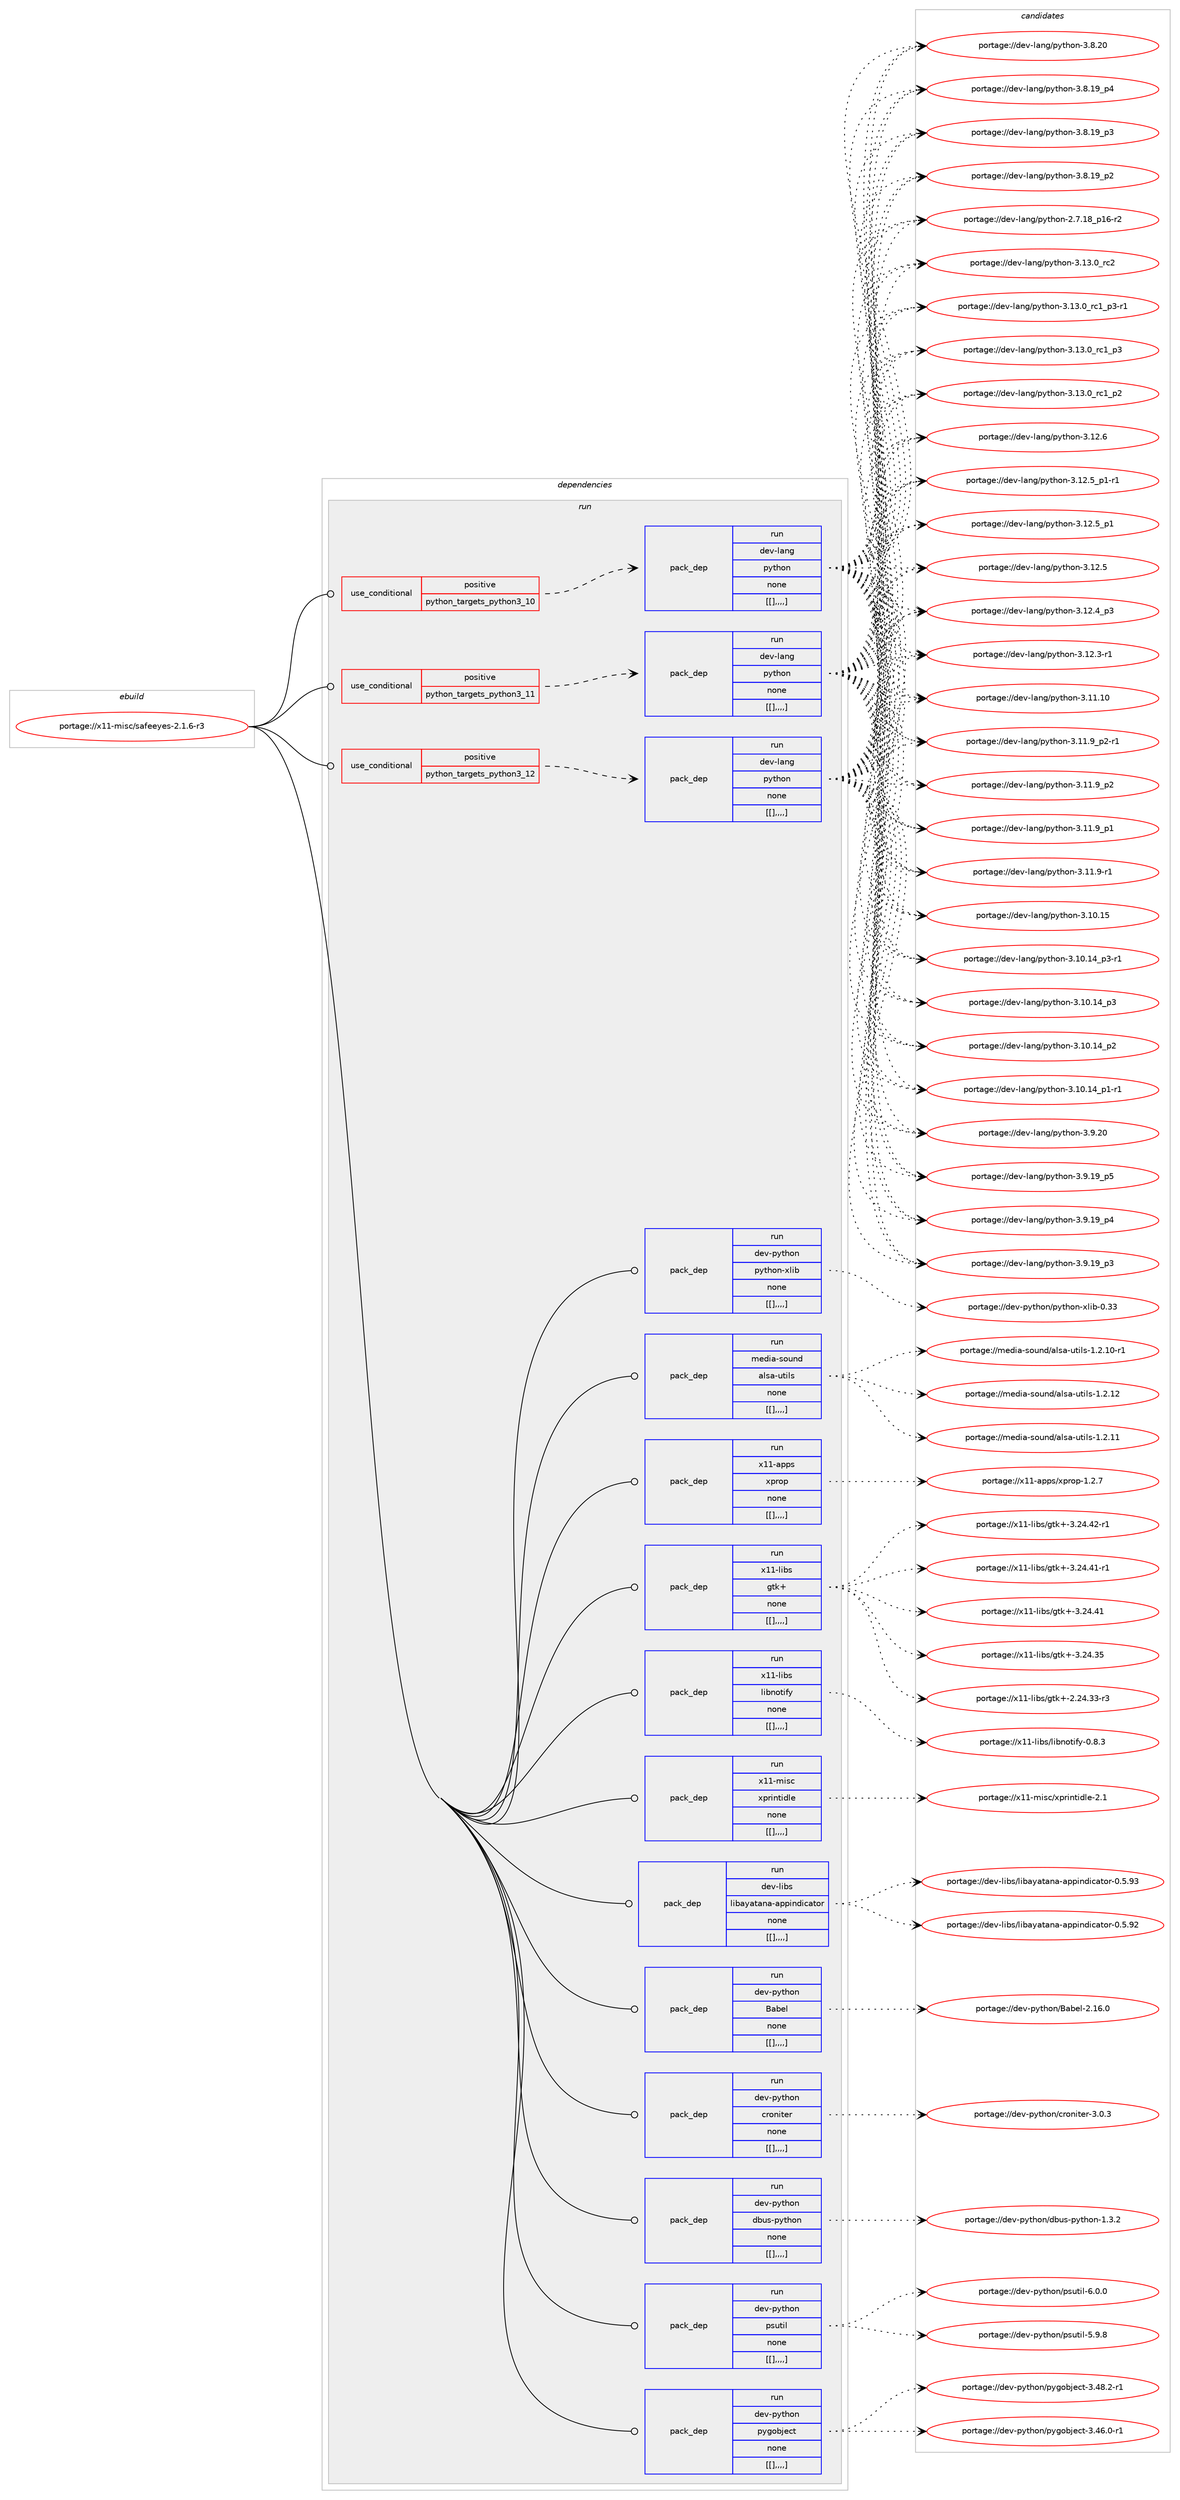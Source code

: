 digraph prolog {

# *************
# Graph options
# *************

newrank=true;
concentrate=true;
compound=true;
graph [rankdir=LR,fontname=Helvetica,fontsize=10,ranksep=1.5];#, ranksep=2.5, nodesep=0.2];
edge  [arrowhead=vee];
node  [fontname=Helvetica,fontsize=10];

# **********
# The ebuild
# **********

subgraph cluster_leftcol {
color=gray;
label=<<i>ebuild</i>>;
id [label="portage://x11-misc/safeeyes-2.1.6-r3", color=red, width=4, href="../x11-misc/safeeyes-2.1.6-r3.svg"];
}

# ****************
# The dependencies
# ****************

subgraph cluster_midcol {
color=gray;
label=<<i>dependencies</i>>;
subgraph cluster_compile {
fillcolor="#eeeeee";
style=filled;
label=<<i>compile</i>>;
}
subgraph cluster_compileandrun {
fillcolor="#eeeeee";
style=filled;
label=<<i>compile and run</i>>;
}
subgraph cluster_run {
fillcolor="#eeeeee";
style=filled;
label=<<i>run</i>>;
subgraph cond127551 {
dependency481495 [label=<<TABLE BORDER="0" CELLBORDER="1" CELLSPACING="0" CELLPADDING="4"><TR><TD ROWSPAN="3" CELLPADDING="10">use_conditional</TD></TR><TR><TD>positive</TD></TR><TR><TD>python_targets_python3_10</TD></TR></TABLE>>, shape=none, color=red];
subgraph pack350417 {
dependency481496 [label=<<TABLE BORDER="0" CELLBORDER="1" CELLSPACING="0" CELLPADDING="4" WIDTH="220"><TR><TD ROWSPAN="6" CELLPADDING="30">pack_dep</TD></TR><TR><TD WIDTH="110">run</TD></TR><TR><TD>dev-lang</TD></TR><TR><TD>python</TD></TR><TR><TD>none</TD></TR><TR><TD>[[],,,,]</TD></TR></TABLE>>, shape=none, color=blue];
}
dependency481495:e -> dependency481496:w [weight=20,style="dashed",arrowhead="vee"];
}
id:e -> dependency481495:w [weight=20,style="solid",arrowhead="odot"];
subgraph cond127552 {
dependency481497 [label=<<TABLE BORDER="0" CELLBORDER="1" CELLSPACING="0" CELLPADDING="4"><TR><TD ROWSPAN="3" CELLPADDING="10">use_conditional</TD></TR><TR><TD>positive</TD></TR><TR><TD>python_targets_python3_11</TD></TR></TABLE>>, shape=none, color=red];
subgraph pack350418 {
dependency481498 [label=<<TABLE BORDER="0" CELLBORDER="1" CELLSPACING="0" CELLPADDING="4" WIDTH="220"><TR><TD ROWSPAN="6" CELLPADDING="30">pack_dep</TD></TR><TR><TD WIDTH="110">run</TD></TR><TR><TD>dev-lang</TD></TR><TR><TD>python</TD></TR><TR><TD>none</TD></TR><TR><TD>[[],,,,]</TD></TR></TABLE>>, shape=none, color=blue];
}
dependency481497:e -> dependency481498:w [weight=20,style="dashed",arrowhead="vee"];
}
id:e -> dependency481497:w [weight=20,style="solid",arrowhead="odot"];
subgraph cond127553 {
dependency481499 [label=<<TABLE BORDER="0" CELLBORDER="1" CELLSPACING="0" CELLPADDING="4"><TR><TD ROWSPAN="3" CELLPADDING="10">use_conditional</TD></TR><TR><TD>positive</TD></TR><TR><TD>python_targets_python3_12</TD></TR></TABLE>>, shape=none, color=red];
subgraph pack350419 {
dependency481500 [label=<<TABLE BORDER="0" CELLBORDER="1" CELLSPACING="0" CELLPADDING="4" WIDTH="220"><TR><TD ROWSPAN="6" CELLPADDING="30">pack_dep</TD></TR><TR><TD WIDTH="110">run</TD></TR><TR><TD>dev-lang</TD></TR><TR><TD>python</TD></TR><TR><TD>none</TD></TR><TR><TD>[[],,,,]</TD></TR></TABLE>>, shape=none, color=blue];
}
dependency481499:e -> dependency481500:w [weight=20,style="dashed",arrowhead="vee"];
}
id:e -> dependency481499:w [weight=20,style="solid",arrowhead="odot"];
subgraph pack350420 {
dependency481501 [label=<<TABLE BORDER="0" CELLBORDER="1" CELLSPACING="0" CELLPADDING="4" WIDTH="220"><TR><TD ROWSPAN="6" CELLPADDING="30">pack_dep</TD></TR><TR><TD WIDTH="110">run</TD></TR><TR><TD>dev-libs</TD></TR><TR><TD>libayatana-appindicator</TD></TR><TR><TD>none</TD></TR><TR><TD>[[],,,,]</TD></TR></TABLE>>, shape=none, color=blue];
}
id:e -> dependency481501:w [weight=20,style="solid",arrowhead="odot"];
subgraph pack350421 {
dependency481502 [label=<<TABLE BORDER="0" CELLBORDER="1" CELLSPACING="0" CELLPADDING="4" WIDTH="220"><TR><TD ROWSPAN="6" CELLPADDING="30">pack_dep</TD></TR><TR><TD WIDTH="110">run</TD></TR><TR><TD>dev-python</TD></TR><TR><TD>Babel</TD></TR><TR><TD>none</TD></TR><TR><TD>[[],,,,]</TD></TR></TABLE>>, shape=none, color=blue];
}
id:e -> dependency481502:w [weight=20,style="solid",arrowhead="odot"];
subgraph pack350422 {
dependency481503 [label=<<TABLE BORDER="0" CELLBORDER="1" CELLSPACING="0" CELLPADDING="4" WIDTH="220"><TR><TD ROWSPAN="6" CELLPADDING="30">pack_dep</TD></TR><TR><TD WIDTH="110">run</TD></TR><TR><TD>dev-python</TD></TR><TR><TD>croniter</TD></TR><TR><TD>none</TD></TR><TR><TD>[[],,,,]</TD></TR></TABLE>>, shape=none, color=blue];
}
id:e -> dependency481503:w [weight=20,style="solid",arrowhead="odot"];
subgraph pack350423 {
dependency481504 [label=<<TABLE BORDER="0" CELLBORDER="1" CELLSPACING="0" CELLPADDING="4" WIDTH="220"><TR><TD ROWSPAN="6" CELLPADDING="30">pack_dep</TD></TR><TR><TD WIDTH="110">run</TD></TR><TR><TD>dev-python</TD></TR><TR><TD>dbus-python</TD></TR><TR><TD>none</TD></TR><TR><TD>[[],,,,]</TD></TR></TABLE>>, shape=none, color=blue];
}
id:e -> dependency481504:w [weight=20,style="solid",arrowhead="odot"];
subgraph pack350424 {
dependency481505 [label=<<TABLE BORDER="0" CELLBORDER="1" CELLSPACING="0" CELLPADDING="4" WIDTH="220"><TR><TD ROWSPAN="6" CELLPADDING="30">pack_dep</TD></TR><TR><TD WIDTH="110">run</TD></TR><TR><TD>dev-python</TD></TR><TR><TD>psutil</TD></TR><TR><TD>none</TD></TR><TR><TD>[[],,,,]</TD></TR></TABLE>>, shape=none, color=blue];
}
id:e -> dependency481505:w [weight=20,style="solid",arrowhead="odot"];
subgraph pack350425 {
dependency481506 [label=<<TABLE BORDER="0" CELLBORDER="1" CELLSPACING="0" CELLPADDING="4" WIDTH="220"><TR><TD ROWSPAN="6" CELLPADDING="30">pack_dep</TD></TR><TR><TD WIDTH="110">run</TD></TR><TR><TD>dev-python</TD></TR><TR><TD>pygobject</TD></TR><TR><TD>none</TD></TR><TR><TD>[[],,,,]</TD></TR></TABLE>>, shape=none, color=blue];
}
id:e -> dependency481506:w [weight=20,style="solid",arrowhead="odot"];
subgraph pack350426 {
dependency481507 [label=<<TABLE BORDER="0" CELLBORDER="1" CELLSPACING="0" CELLPADDING="4" WIDTH="220"><TR><TD ROWSPAN="6" CELLPADDING="30">pack_dep</TD></TR><TR><TD WIDTH="110">run</TD></TR><TR><TD>dev-python</TD></TR><TR><TD>python-xlib</TD></TR><TR><TD>none</TD></TR><TR><TD>[[],,,,]</TD></TR></TABLE>>, shape=none, color=blue];
}
id:e -> dependency481507:w [weight=20,style="solid",arrowhead="odot"];
subgraph pack350427 {
dependency481508 [label=<<TABLE BORDER="0" CELLBORDER="1" CELLSPACING="0" CELLPADDING="4" WIDTH="220"><TR><TD ROWSPAN="6" CELLPADDING="30">pack_dep</TD></TR><TR><TD WIDTH="110">run</TD></TR><TR><TD>media-sound</TD></TR><TR><TD>alsa-utils</TD></TR><TR><TD>none</TD></TR><TR><TD>[[],,,,]</TD></TR></TABLE>>, shape=none, color=blue];
}
id:e -> dependency481508:w [weight=20,style="solid",arrowhead="odot"];
subgraph pack350428 {
dependency481509 [label=<<TABLE BORDER="0" CELLBORDER="1" CELLSPACING="0" CELLPADDING="4" WIDTH="220"><TR><TD ROWSPAN="6" CELLPADDING="30">pack_dep</TD></TR><TR><TD WIDTH="110">run</TD></TR><TR><TD>x11-apps</TD></TR><TR><TD>xprop</TD></TR><TR><TD>none</TD></TR><TR><TD>[[],,,,]</TD></TR></TABLE>>, shape=none, color=blue];
}
id:e -> dependency481509:w [weight=20,style="solid",arrowhead="odot"];
subgraph pack350429 {
dependency481510 [label=<<TABLE BORDER="0" CELLBORDER="1" CELLSPACING="0" CELLPADDING="4" WIDTH="220"><TR><TD ROWSPAN="6" CELLPADDING="30">pack_dep</TD></TR><TR><TD WIDTH="110">run</TD></TR><TR><TD>x11-libs</TD></TR><TR><TD>gtk+</TD></TR><TR><TD>none</TD></TR><TR><TD>[[],,,,]</TD></TR></TABLE>>, shape=none, color=blue];
}
id:e -> dependency481510:w [weight=20,style="solid",arrowhead="odot"];
subgraph pack350430 {
dependency481511 [label=<<TABLE BORDER="0" CELLBORDER="1" CELLSPACING="0" CELLPADDING="4" WIDTH="220"><TR><TD ROWSPAN="6" CELLPADDING="30">pack_dep</TD></TR><TR><TD WIDTH="110">run</TD></TR><TR><TD>x11-libs</TD></TR><TR><TD>libnotify</TD></TR><TR><TD>none</TD></TR><TR><TD>[[],,,,]</TD></TR></TABLE>>, shape=none, color=blue];
}
id:e -> dependency481511:w [weight=20,style="solid",arrowhead="odot"];
subgraph pack350431 {
dependency481512 [label=<<TABLE BORDER="0" CELLBORDER="1" CELLSPACING="0" CELLPADDING="4" WIDTH="220"><TR><TD ROWSPAN="6" CELLPADDING="30">pack_dep</TD></TR><TR><TD WIDTH="110">run</TD></TR><TR><TD>x11-misc</TD></TR><TR><TD>xprintidle</TD></TR><TR><TD>none</TD></TR><TR><TD>[[],,,,]</TD></TR></TABLE>>, shape=none, color=blue];
}
id:e -> dependency481512:w [weight=20,style="solid",arrowhead="odot"];
}
}

# **************
# The candidates
# **************

subgraph cluster_choices {
rank=same;
color=gray;
label=<<i>candidates</i>>;

subgraph choice350417 {
color=black;
nodesep=1;
choice10010111845108971101034711212111610411111045514649514648951149950 [label="portage://dev-lang/python-3.13.0_rc2", color=red, width=4,href="../dev-lang/python-3.13.0_rc2.svg"];
choice1001011184510897110103471121211161041111104551464951464895114994995112514511449 [label="portage://dev-lang/python-3.13.0_rc1_p3-r1", color=red, width=4,href="../dev-lang/python-3.13.0_rc1_p3-r1.svg"];
choice100101118451089711010347112121116104111110455146495146489511499499511251 [label="portage://dev-lang/python-3.13.0_rc1_p3", color=red, width=4,href="../dev-lang/python-3.13.0_rc1_p3.svg"];
choice100101118451089711010347112121116104111110455146495146489511499499511250 [label="portage://dev-lang/python-3.13.0_rc1_p2", color=red, width=4,href="../dev-lang/python-3.13.0_rc1_p2.svg"];
choice10010111845108971101034711212111610411111045514649504654 [label="portage://dev-lang/python-3.12.6", color=red, width=4,href="../dev-lang/python-3.12.6.svg"];
choice1001011184510897110103471121211161041111104551464950465395112494511449 [label="portage://dev-lang/python-3.12.5_p1-r1", color=red, width=4,href="../dev-lang/python-3.12.5_p1-r1.svg"];
choice100101118451089711010347112121116104111110455146495046539511249 [label="portage://dev-lang/python-3.12.5_p1", color=red, width=4,href="../dev-lang/python-3.12.5_p1.svg"];
choice10010111845108971101034711212111610411111045514649504653 [label="portage://dev-lang/python-3.12.5", color=red, width=4,href="../dev-lang/python-3.12.5.svg"];
choice100101118451089711010347112121116104111110455146495046529511251 [label="portage://dev-lang/python-3.12.4_p3", color=red, width=4,href="../dev-lang/python-3.12.4_p3.svg"];
choice100101118451089711010347112121116104111110455146495046514511449 [label="portage://dev-lang/python-3.12.3-r1", color=red, width=4,href="../dev-lang/python-3.12.3-r1.svg"];
choice1001011184510897110103471121211161041111104551464949464948 [label="portage://dev-lang/python-3.11.10", color=red, width=4,href="../dev-lang/python-3.11.10.svg"];
choice1001011184510897110103471121211161041111104551464949465795112504511449 [label="portage://dev-lang/python-3.11.9_p2-r1", color=red, width=4,href="../dev-lang/python-3.11.9_p2-r1.svg"];
choice100101118451089711010347112121116104111110455146494946579511250 [label="portage://dev-lang/python-3.11.9_p2", color=red, width=4,href="../dev-lang/python-3.11.9_p2.svg"];
choice100101118451089711010347112121116104111110455146494946579511249 [label="portage://dev-lang/python-3.11.9_p1", color=red, width=4,href="../dev-lang/python-3.11.9_p1.svg"];
choice100101118451089711010347112121116104111110455146494946574511449 [label="portage://dev-lang/python-3.11.9-r1", color=red, width=4,href="../dev-lang/python-3.11.9-r1.svg"];
choice1001011184510897110103471121211161041111104551464948464953 [label="portage://dev-lang/python-3.10.15", color=red, width=4,href="../dev-lang/python-3.10.15.svg"];
choice100101118451089711010347112121116104111110455146494846495295112514511449 [label="portage://dev-lang/python-3.10.14_p3-r1", color=red, width=4,href="../dev-lang/python-3.10.14_p3-r1.svg"];
choice10010111845108971101034711212111610411111045514649484649529511251 [label="portage://dev-lang/python-3.10.14_p3", color=red, width=4,href="../dev-lang/python-3.10.14_p3.svg"];
choice10010111845108971101034711212111610411111045514649484649529511250 [label="portage://dev-lang/python-3.10.14_p2", color=red, width=4,href="../dev-lang/python-3.10.14_p2.svg"];
choice100101118451089711010347112121116104111110455146494846495295112494511449 [label="portage://dev-lang/python-3.10.14_p1-r1", color=red, width=4,href="../dev-lang/python-3.10.14_p1-r1.svg"];
choice10010111845108971101034711212111610411111045514657465048 [label="portage://dev-lang/python-3.9.20", color=red, width=4,href="../dev-lang/python-3.9.20.svg"];
choice100101118451089711010347112121116104111110455146574649579511253 [label="portage://dev-lang/python-3.9.19_p5", color=red, width=4,href="../dev-lang/python-3.9.19_p5.svg"];
choice100101118451089711010347112121116104111110455146574649579511252 [label="portage://dev-lang/python-3.9.19_p4", color=red, width=4,href="../dev-lang/python-3.9.19_p4.svg"];
choice100101118451089711010347112121116104111110455146574649579511251 [label="portage://dev-lang/python-3.9.19_p3", color=red, width=4,href="../dev-lang/python-3.9.19_p3.svg"];
choice10010111845108971101034711212111610411111045514656465048 [label="portage://dev-lang/python-3.8.20", color=red, width=4,href="../dev-lang/python-3.8.20.svg"];
choice100101118451089711010347112121116104111110455146564649579511252 [label="portage://dev-lang/python-3.8.19_p4", color=red, width=4,href="../dev-lang/python-3.8.19_p4.svg"];
choice100101118451089711010347112121116104111110455146564649579511251 [label="portage://dev-lang/python-3.8.19_p3", color=red, width=4,href="../dev-lang/python-3.8.19_p3.svg"];
choice100101118451089711010347112121116104111110455146564649579511250 [label="portage://dev-lang/python-3.8.19_p2", color=red, width=4,href="../dev-lang/python-3.8.19_p2.svg"];
choice100101118451089711010347112121116104111110455046554649569511249544511450 [label="portage://dev-lang/python-2.7.18_p16-r2", color=red, width=4,href="../dev-lang/python-2.7.18_p16-r2.svg"];
dependency481496:e -> choice10010111845108971101034711212111610411111045514649514648951149950:w [style=dotted,weight="100"];
dependency481496:e -> choice1001011184510897110103471121211161041111104551464951464895114994995112514511449:w [style=dotted,weight="100"];
dependency481496:e -> choice100101118451089711010347112121116104111110455146495146489511499499511251:w [style=dotted,weight="100"];
dependency481496:e -> choice100101118451089711010347112121116104111110455146495146489511499499511250:w [style=dotted,weight="100"];
dependency481496:e -> choice10010111845108971101034711212111610411111045514649504654:w [style=dotted,weight="100"];
dependency481496:e -> choice1001011184510897110103471121211161041111104551464950465395112494511449:w [style=dotted,weight="100"];
dependency481496:e -> choice100101118451089711010347112121116104111110455146495046539511249:w [style=dotted,weight="100"];
dependency481496:e -> choice10010111845108971101034711212111610411111045514649504653:w [style=dotted,weight="100"];
dependency481496:e -> choice100101118451089711010347112121116104111110455146495046529511251:w [style=dotted,weight="100"];
dependency481496:e -> choice100101118451089711010347112121116104111110455146495046514511449:w [style=dotted,weight="100"];
dependency481496:e -> choice1001011184510897110103471121211161041111104551464949464948:w [style=dotted,weight="100"];
dependency481496:e -> choice1001011184510897110103471121211161041111104551464949465795112504511449:w [style=dotted,weight="100"];
dependency481496:e -> choice100101118451089711010347112121116104111110455146494946579511250:w [style=dotted,weight="100"];
dependency481496:e -> choice100101118451089711010347112121116104111110455146494946579511249:w [style=dotted,weight="100"];
dependency481496:e -> choice100101118451089711010347112121116104111110455146494946574511449:w [style=dotted,weight="100"];
dependency481496:e -> choice1001011184510897110103471121211161041111104551464948464953:w [style=dotted,weight="100"];
dependency481496:e -> choice100101118451089711010347112121116104111110455146494846495295112514511449:w [style=dotted,weight="100"];
dependency481496:e -> choice10010111845108971101034711212111610411111045514649484649529511251:w [style=dotted,weight="100"];
dependency481496:e -> choice10010111845108971101034711212111610411111045514649484649529511250:w [style=dotted,weight="100"];
dependency481496:e -> choice100101118451089711010347112121116104111110455146494846495295112494511449:w [style=dotted,weight="100"];
dependency481496:e -> choice10010111845108971101034711212111610411111045514657465048:w [style=dotted,weight="100"];
dependency481496:e -> choice100101118451089711010347112121116104111110455146574649579511253:w [style=dotted,weight="100"];
dependency481496:e -> choice100101118451089711010347112121116104111110455146574649579511252:w [style=dotted,weight="100"];
dependency481496:e -> choice100101118451089711010347112121116104111110455146574649579511251:w [style=dotted,weight="100"];
dependency481496:e -> choice10010111845108971101034711212111610411111045514656465048:w [style=dotted,weight="100"];
dependency481496:e -> choice100101118451089711010347112121116104111110455146564649579511252:w [style=dotted,weight="100"];
dependency481496:e -> choice100101118451089711010347112121116104111110455146564649579511251:w [style=dotted,weight="100"];
dependency481496:e -> choice100101118451089711010347112121116104111110455146564649579511250:w [style=dotted,weight="100"];
dependency481496:e -> choice100101118451089711010347112121116104111110455046554649569511249544511450:w [style=dotted,weight="100"];
}
subgraph choice350418 {
color=black;
nodesep=1;
choice10010111845108971101034711212111610411111045514649514648951149950 [label="portage://dev-lang/python-3.13.0_rc2", color=red, width=4,href="../dev-lang/python-3.13.0_rc2.svg"];
choice1001011184510897110103471121211161041111104551464951464895114994995112514511449 [label="portage://dev-lang/python-3.13.0_rc1_p3-r1", color=red, width=4,href="../dev-lang/python-3.13.0_rc1_p3-r1.svg"];
choice100101118451089711010347112121116104111110455146495146489511499499511251 [label="portage://dev-lang/python-3.13.0_rc1_p3", color=red, width=4,href="../dev-lang/python-3.13.0_rc1_p3.svg"];
choice100101118451089711010347112121116104111110455146495146489511499499511250 [label="portage://dev-lang/python-3.13.0_rc1_p2", color=red, width=4,href="../dev-lang/python-3.13.0_rc1_p2.svg"];
choice10010111845108971101034711212111610411111045514649504654 [label="portage://dev-lang/python-3.12.6", color=red, width=4,href="../dev-lang/python-3.12.6.svg"];
choice1001011184510897110103471121211161041111104551464950465395112494511449 [label="portage://dev-lang/python-3.12.5_p1-r1", color=red, width=4,href="../dev-lang/python-3.12.5_p1-r1.svg"];
choice100101118451089711010347112121116104111110455146495046539511249 [label="portage://dev-lang/python-3.12.5_p1", color=red, width=4,href="../dev-lang/python-3.12.5_p1.svg"];
choice10010111845108971101034711212111610411111045514649504653 [label="portage://dev-lang/python-3.12.5", color=red, width=4,href="../dev-lang/python-3.12.5.svg"];
choice100101118451089711010347112121116104111110455146495046529511251 [label="portage://dev-lang/python-3.12.4_p3", color=red, width=4,href="../dev-lang/python-3.12.4_p3.svg"];
choice100101118451089711010347112121116104111110455146495046514511449 [label="portage://dev-lang/python-3.12.3-r1", color=red, width=4,href="../dev-lang/python-3.12.3-r1.svg"];
choice1001011184510897110103471121211161041111104551464949464948 [label="portage://dev-lang/python-3.11.10", color=red, width=4,href="../dev-lang/python-3.11.10.svg"];
choice1001011184510897110103471121211161041111104551464949465795112504511449 [label="portage://dev-lang/python-3.11.9_p2-r1", color=red, width=4,href="../dev-lang/python-3.11.9_p2-r1.svg"];
choice100101118451089711010347112121116104111110455146494946579511250 [label="portage://dev-lang/python-3.11.9_p2", color=red, width=4,href="../dev-lang/python-3.11.9_p2.svg"];
choice100101118451089711010347112121116104111110455146494946579511249 [label="portage://dev-lang/python-3.11.9_p1", color=red, width=4,href="../dev-lang/python-3.11.9_p1.svg"];
choice100101118451089711010347112121116104111110455146494946574511449 [label="portage://dev-lang/python-3.11.9-r1", color=red, width=4,href="../dev-lang/python-3.11.9-r1.svg"];
choice1001011184510897110103471121211161041111104551464948464953 [label="portage://dev-lang/python-3.10.15", color=red, width=4,href="../dev-lang/python-3.10.15.svg"];
choice100101118451089711010347112121116104111110455146494846495295112514511449 [label="portage://dev-lang/python-3.10.14_p3-r1", color=red, width=4,href="../dev-lang/python-3.10.14_p3-r1.svg"];
choice10010111845108971101034711212111610411111045514649484649529511251 [label="portage://dev-lang/python-3.10.14_p3", color=red, width=4,href="../dev-lang/python-3.10.14_p3.svg"];
choice10010111845108971101034711212111610411111045514649484649529511250 [label="portage://dev-lang/python-3.10.14_p2", color=red, width=4,href="../dev-lang/python-3.10.14_p2.svg"];
choice100101118451089711010347112121116104111110455146494846495295112494511449 [label="portage://dev-lang/python-3.10.14_p1-r1", color=red, width=4,href="../dev-lang/python-3.10.14_p1-r1.svg"];
choice10010111845108971101034711212111610411111045514657465048 [label="portage://dev-lang/python-3.9.20", color=red, width=4,href="../dev-lang/python-3.9.20.svg"];
choice100101118451089711010347112121116104111110455146574649579511253 [label="portage://dev-lang/python-3.9.19_p5", color=red, width=4,href="../dev-lang/python-3.9.19_p5.svg"];
choice100101118451089711010347112121116104111110455146574649579511252 [label="portage://dev-lang/python-3.9.19_p4", color=red, width=4,href="../dev-lang/python-3.9.19_p4.svg"];
choice100101118451089711010347112121116104111110455146574649579511251 [label="portage://dev-lang/python-3.9.19_p3", color=red, width=4,href="../dev-lang/python-3.9.19_p3.svg"];
choice10010111845108971101034711212111610411111045514656465048 [label="portage://dev-lang/python-3.8.20", color=red, width=4,href="../dev-lang/python-3.8.20.svg"];
choice100101118451089711010347112121116104111110455146564649579511252 [label="portage://dev-lang/python-3.8.19_p4", color=red, width=4,href="../dev-lang/python-3.8.19_p4.svg"];
choice100101118451089711010347112121116104111110455146564649579511251 [label="portage://dev-lang/python-3.8.19_p3", color=red, width=4,href="../dev-lang/python-3.8.19_p3.svg"];
choice100101118451089711010347112121116104111110455146564649579511250 [label="portage://dev-lang/python-3.8.19_p2", color=red, width=4,href="../dev-lang/python-3.8.19_p2.svg"];
choice100101118451089711010347112121116104111110455046554649569511249544511450 [label="portage://dev-lang/python-2.7.18_p16-r2", color=red, width=4,href="../dev-lang/python-2.7.18_p16-r2.svg"];
dependency481498:e -> choice10010111845108971101034711212111610411111045514649514648951149950:w [style=dotted,weight="100"];
dependency481498:e -> choice1001011184510897110103471121211161041111104551464951464895114994995112514511449:w [style=dotted,weight="100"];
dependency481498:e -> choice100101118451089711010347112121116104111110455146495146489511499499511251:w [style=dotted,weight="100"];
dependency481498:e -> choice100101118451089711010347112121116104111110455146495146489511499499511250:w [style=dotted,weight="100"];
dependency481498:e -> choice10010111845108971101034711212111610411111045514649504654:w [style=dotted,weight="100"];
dependency481498:e -> choice1001011184510897110103471121211161041111104551464950465395112494511449:w [style=dotted,weight="100"];
dependency481498:e -> choice100101118451089711010347112121116104111110455146495046539511249:w [style=dotted,weight="100"];
dependency481498:e -> choice10010111845108971101034711212111610411111045514649504653:w [style=dotted,weight="100"];
dependency481498:e -> choice100101118451089711010347112121116104111110455146495046529511251:w [style=dotted,weight="100"];
dependency481498:e -> choice100101118451089711010347112121116104111110455146495046514511449:w [style=dotted,weight="100"];
dependency481498:e -> choice1001011184510897110103471121211161041111104551464949464948:w [style=dotted,weight="100"];
dependency481498:e -> choice1001011184510897110103471121211161041111104551464949465795112504511449:w [style=dotted,weight="100"];
dependency481498:e -> choice100101118451089711010347112121116104111110455146494946579511250:w [style=dotted,weight="100"];
dependency481498:e -> choice100101118451089711010347112121116104111110455146494946579511249:w [style=dotted,weight="100"];
dependency481498:e -> choice100101118451089711010347112121116104111110455146494946574511449:w [style=dotted,weight="100"];
dependency481498:e -> choice1001011184510897110103471121211161041111104551464948464953:w [style=dotted,weight="100"];
dependency481498:e -> choice100101118451089711010347112121116104111110455146494846495295112514511449:w [style=dotted,weight="100"];
dependency481498:e -> choice10010111845108971101034711212111610411111045514649484649529511251:w [style=dotted,weight="100"];
dependency481498:e -> choice10010111845108971101034711212111610411111045514649484649529511250:w [style=dotted,weight="100"];
dependency481498:e -> choice100101118451089711010347112121116104111110455146494846495295112494511449:w [style=dotted,weight="100"];
dependency481498:e -> choice10010111845108971101034711212111610411111045514657465048:w [style=dotted,weight="100"];
dependency481498:e -> choice100101118451089711010347112121116104111110455146574649579511253:w [style=dotted,weight="100"];
dependency481498:e -> choice100101118451089711010347112121116104111110455146574649579511252:w [style=dotted,weight="100"];
dependency481498:e -> choice100101118451089711010347112121116104111110455146574649579511251:w [style=dotted,weight="100"];
dependency481498:e -> choice10010111845108971101034711212111610411111045514656465048:w [style=dotted,weight="100"];
dependency481498:e -> choice100101118451089711010347112121116104111110455146564649579511252:w [style=dotted,weight="100"];
dependency481498:e -> choice100101118451089711010347112121116104111110455146564649579511251:w [style=dotted,weight="100"];
dependency481498:e -> choice100101118451089711010347112121116104111110455146564649579511250:w [style=dotted,weight="100"];
dependency481498:e -> choice100101118451089711010347112121116104111110455046554649569511249544511450:w [style=dotted,weight="100"];
}
subgraph choice350419 {
color=black;
nodesep=1;
choice10010111845108971101034711212111610411111045514649514648951149950 [label="portage://dev-lang/python-3.13.0_rc2", color=red, width=4,href="../dev-lang/python-3.13.0_rc2.svg"];
choice1001011184510897110103471121211161041111104551464951464895114994995112514511449 [label="portage://dev-lang/python-3.13.0_rc1_p3-r1", color=red, width=4,href="../dev-lang/python-3.13.0_rc1_p3-r1.svg"];
choice100101118451089711010347112121116104111110455146495146489511499499511251 [label="portage://dev-lang/python-3.13.0_rc1_p3", color=red, width=4,href="../dev-lang/python-3.13.0_rc1_p3.svg"];
choice100101118451089711010347112121116104111110455146495146489511499499511250 [label="portage://dev-lang/python-3.13.0_rc1_p2", color=red, width=4,href="../dev-lang/python-3.13.0_rc1_p2.svg"];
choice10010111845108971101034711212111610411111045514649504654 [label="portage://dev-lang/python-3.12.6", color=red, width=4,href="../dev-lang/python-3.12.6.svg"];
choice1001011184510897110103471121211161041111104551464950465395112494511449 [label="portage://dev-lang/python-3.12.5_p1-r1", color=red, width=4,href="../dev-lang/python-3.12.5_p1-r1.svg"];
choice100101118451089711010347112121116104111110455146495046539511249 [label="portage://dev-lang/python-3.12.5_p1", color=red, width=4,href="../dev-lang/python-3.12.5_p1.svg"];
choice10010111845108971101034711212111610411111045514649504653 [label="portage://dev-lang/python-3.12.5", color=red, width=4,href="../dev-lang/python-3.12.5.svg"];
choice100101118451089711010347112121116104111110455146495046529511251 [label="portage://dev-lang/python-3.12.4_p3", color=red, width=4,href="../dev-lang/python-3.12.4_p3.svg"];
choice100101118451089711010347112121116104111110455146495046514511449 [label="portage://dev-lang/python-3.12.3-r1", color=red, width=4,href="../dev-lang/python-3.12.3-r1.svg"];
choice1001011184510897110103471121211161041111104551464949464948 [label="portage://dev-lang/python-3.11.10", color=red, width=4,href="../dev-lang/python-3.11.10.svg"];
choice1001011184510897110103471121211161041111104551464949465795112504511449 [label="portage://dev-lang/python-3.11.9_p2-r1", color=red, width=4,href="../dev-lang/python-3.11.9_p2-r1.svg"];
choice100101118451089711010347112121116104111110455146494946579511250 [label="portage://dev-lang/python-3.11.9_p2", color=red, width=4,href="../dev-lang/python-3.11.9_p2.svg"];
choice100101118451089711010347112121116104111110455146494946579511249 [label="portage://dev-lang/python-3.11.9_p1", color=red, width=4,href="../dev-lang/python-3.11.9_p1.svg"];
choice100101118451089711010347112121116104111110455146494946574511449 [label="portage://dev-lang/python-3.11.9-r1", color=red, width=4,href="../dev-lang/python-3.11.9-r1.svg"];
choice1001011184510897110103471121211161041111104551464948464953 [label="portage://dev-lang/python-3.10.15", color=red, width=4,href="../dev-lang/python-3.10.15.svg"];
choice100101118451089711010347112121116104111110455146494846495295112514511449 [label="portage://dev-lang/python-3.10.14_p3-r1", color=red, width=4,href="../dev-lang/python-3.10.14_p3-r1.svg"];
choice10010111845108971101034711212111610411111045514649484649529511251 [label="portage://dev-lang/python-3.10.14_p3", color=red, width=4,href="../dev-lang/python-3.10.14_p3.svg"];
choice10010111845108971101034711212111610411111045514649484649529511250 [label="portage://dev-lang/python-3.10.14_p2", color=red, width=4,href="../dev-lang/python-3.10.14_p2.svg"];
choice100101118451089711010347112121116104111110455146494846495295112494511449 [label="portage://dev-lang/python-3.10.14_p1-r1", color=red, width=4,href="../dev-lang/python-3.10.14_p1-r1.svg"];
choice10010111845108971101034711212111610411111045514657465048 [label="portage://dev-lang/python-3.9.20", color=red, width=4,href="../dev-lang/python-3.9.20.svg"];
choice100101118451089711010347112121116104111110455146574649579511253 [label="portage://dev-lang/python-3.9.19_p5", color=red, width=4,href="../dev-lang/python-3.9.19_p5.svg"];
choice100101118451089711010347112121116104111110455146574649579511252 [label="portage://dev-lang/python-3.9.19_p4", color=red, width=4,href="../dev-lang/python-3.9.19_p4.svg"];
choice100101118451089711010347112121116104111110455146574649579511251 [label="portage://dev-lang/python-3.9.19_p3", color=red, width=4,href="../dev-lang/python-3.9.19_p3.svg"];
choice10010111845108971101034711212111610411111045514656465048 [label="portage://dev-lang/python-3.8.20", color=red, width=4,href="../dev-lang/python-3.8.20.svg"];
choice100101118451089711010347112121116104111110455146564649579511252 [label="portage://dev-lang/python-3.8.19_p4", color=red, width=4,href="../dev-lang/python-3.8.19_p4.svg"];
choice100101118451089711010347112121116104111110455146564649579511251 [label="portage://dev-lang/python-3.8.19_p3", color=red, width=4,href="../dev-lang/python-3.8.19_p3.svg"];
choice100101118451089711010347112121116104111110455146564649579511250 [label="portage://dev-lang/python-3.8.19_p2", color=red, width=4,href="../dev-lang/python-3.8.19_p2.svg"];
choice100101118451089711010347112121116104111110455046554649569511249544511450 [label="portage://dev-lang/python-2.7.18_p16-r2", color=red, width=4,href="../dev-lang/python-2.7.18_p16-r2.svg"];
dependency481500:e -> choice10010111845108971101034711212111610411111045514649514648951149950:w [style=dotted,weight="100"];
dependency481500:e -> choice1001011184510897110103471121211161041111104551464951464895114994995112514511449:w [style=dotted,weight="100"];
dependency481500:e -> choice100101118451089711010347112121116104111110455146495146489511499499511251:w [style=dotted,weight="100"];
dependency481500:e -> choice100101118451089711010347112121116104111110455146495146489511499499511250:w [style=dotted,weight="100"];
dependency481500:e -> choice10010111845108971101034711212111610411111045514649504654:w [style=dotted,weight="100"];
dependency481500:e -> choice1001011184510897110103471121211161041111104551464950465395112494511449:w [style=dotted,weight="100"];
dependency481500:e -> choice100101118451089711010347112121116104111110455146495046539511249:w [style=dotted,weight="100"];
dependency481500:e -> choice10010111845108971101034711212111610411111045514649504653:w [style=dotted,weight="100"];
dependency481500:e -> choice100101118451089711010347112121116104111110455146495046529511251:w [style=dotted,weight="100"];
dependency481500:e -> choice100101118451089711010347112121116104111110455146495046514511449:w [style=dotted,weight="100"];
dependency481500:e -> choice1001011184510897110103471121211161041111104551464949464948:w [style=dotted,weight="100"];
dependency481500:e -> choice1001011184510897110103471121211161041111104551464949465795112504511449:w [style=dotted,weight="100"];
dependency481500:e -> choice100101118451089711010347112121116104111110455146494946579511250:w [style=dotted,weight="100"];
dependency481500:e -> choice100101118451089711010347112121116104111110455146494946579511249:w [style=dotted,weight="100"];
dependency481500:e -> choice100101118451089711010347112121116104111110455146494946574511449:w [style=dotted,weight="100"];
dependency481500:e -> choice1001011184510897110103471121211161041111104551464948464953:w [style=dotted,weight="100"];
dependency481500:e -> choice100101118451089711010347112121116104111110455146494846495295112514511449:w [style=dotted,weight="100"];
dependency481500:e -> choice10010111845108971101034711212111610411111045514649484649529511251:w [style=dotted,weight="100"];
dependency481500:e -> choice10010111845108971101034711212111610411111045514649484649529511250:w [style=dotted,weight="100"];
dependency481500:e -> choice100101118451089711010347112121116104111110455146494846495295112494511449:w [style=dotted,weight="100"];
dependency481500:e -> choice10010111845108971101034711212111610411111045514657465048:w [style=dotted,weight="100"];
dependency481500:e -> choice100101118451089711010347112121116104111110455146574649579511253:w [style=dotted,weight="100"];
dependency481500:e -> choice100101118451089711010347112121116104111110455146574649579511252:w [style=dotted,weight="100"];
dependency481500:e -> choice100101118451089711010347112121116104111110455146574649579511251:w [style=dotted,weight="100"];
dependency481500:e -> choice10010111845108971101034711212111610411111045514656465048:w [style=dotted,weight="100"];
dependency481500:e -> choice100101118451089711010347112121116104111110455146564649579511252:w [style=dotted,weight="100"];
dependency481500:e -> choice100101118451089711010347112121116104111110455146564649579511251:w [style=dotted,weight="100"];
dependency481500:e -> choice100101118451089711010347112121116104111110455146564649579511250:w [style=dotted,weight="100"];
dependency481500:e -> choice100101118451089711010347112121116104111110455046554649569511249544511450:w [style=dotted,weight="100"];
}
subgraph choice350420 {
color=black;
nodesep=1;
choice10010111845108105981154710810598971219711697110974597112112105110100105999711611111445484653465751 [label="portage://dev-libs/libayatana-appindicator-0.5.93", color=red, width=4,href="../dev-libs/libayatana-appindicator-0.5.93.svg"];
choice10010111845108105981154710810598971219711697110974597112112105110100105999711611111445484653465750 [label="portage://dev-libs/libayatana-appindicator-0.5.92", color=red, width=4,href="../dev-libs/libayatana-appindicator-0.5.92.svg"];
dependency481501:e -> choice10010111845108105981154710810598971219711697110974597112112105110100105999711611111445484653465751:w [style=dotted,weight="100"];
dependency481501:e -> choice10010111845108105981154710810598971219711697110974597112112105110100105999711611111445484653465750:w [style=dotted,weight="100"];
}
subgraph choice350421 {
color=black;
nodesep=1;
choice100101118451121211161041111104766979810110845504649544648 [label="portage://dev-python/Babel-2.16.0", color=red, width=4,href="../dev-python/Babel-2.16.0.svg"];
dependency481502:e -> choice100101118451121211161041111104766979810110845504649544648:w [style=dotted,weight="100"];
}
subgraph choice350422 {
color=black;
nodesep=1;
choice100101118451121211161041111104799114111110105116101114455146484651 [label="portage://dev-python/croniter-3.0.3", color=red, width=4,href="../dev-python/croniter-3.0.3.svg"];
dependency481503:e -> choice100101118451121211161041111104799114111110105116101114455146484651:w [style=dotted,weight="100"];
}
subgraph choice350423 {
color=black;
nodesep=1;
choice10010111845112121116104111110471009811711545112121116104111110454946514650 [label="portage://dev-python/dbus-python-1.3.2", color=red, width=4,href="../dev-python/dbus-python-1.3.2.svg"];
dependency481504:e -> choice10010111845112121116104111110471009811711545112121116104111110454946514650:w [style=dotted,weight="100"];
}
subgraph choice350424 {
color=black;
nodesep=1;
choice1001011184511212111610411111047112115117116105108455446484648 [label="portage://dev-python/psutil-6.0.0", color=red, width=4,href="../dev-python/psutil-6.0.0.svg"];
choice1001011184511212111610411111047112115117116105108455346574656 [label="portage://dev-python/psutil-5.9.8", color=red, width=4,href="../dev-python/psutil-5.9.8.svg"];
dependency481505:e -> choice1001011184511212111610411111047112115117116105108455446484648:w [style=dotted,weight="100"];
dependency481505:e -> choice1001011184511212111610411111047112115117116105108455346574656:w [style=dotted,weight="100"];
}
subgraph choice350425 {
color=black;
nodesep=1;
choice10010111845112121116104111110471121211031119810610199116455146525646504511449 [label="portage://dev-python/pygobject-3.48.2-r1", color=red, width=4,href="../dev-python/pygobject-3.48.2-r1.svg"];
choice10010111845112121116104111110471121211031119810610199116455146525446484511449 [label="portage://dev-python/pygobject-3.46.0-r1", color=red, width=4,href="../dev-python/pygobject-3.46.0-r1.svg"];
dependency481506:e -> choice10010111845112121116104111110471121211031119810610199116455146525646504511449:w [style=dotted,weight="100"];
dependency481506:e -> choice10010111845112121116104111110471121211031119810610199116455146525446484511449:w [style=dotted,weight="100"];
}
subgraph choice350426 {
color=black;
nodesep=1;
choice100101118451121211161041111104711212111610411111045120108105984548465151 [label="portage://dev-python/python-xlib-0.33", color=red, width=4,href="../dev-python/python-xlib-0.33.svg"];
dependency481507:e -> choice100101118451121211161041111104711212111610411111045120108105984548465151:w [style=dotted,weight="100"];
}
subgraph choice350427 {
color=black;
nodesep=1;
choice10910110010597451151111171101004797108115974511711610510811545494650464950 [label="portage://media-sound/alsa-utils-1.2.12", color=red, width=4,href="../media-sound/alsa-utils-1.2.12.svg"];
choice10910110010597451151111171101004797108115974511711610510811545494650464949 [label="portage://media-sound/alsa-utils-1.2.11", color=red, width=4,href="../media-sound/alsa-utils-1.2.11.svg"];
choice109101100105974511511111711010047971081159745117116105108115454946504649484511449 [label="portage://media-sound/alsa-utils-1.2.10-r1", color=red, width=4,href="../media-sound/alsa-utils-1.2.10-r1.svg"];
dependency481508:e -> choice10910110010597451151111171101004797108115974511711610510811545494650464950:w [style=dotted,weight="100"];
dependency481508:e -> choice10910110010597451151111171101004797108115974511711610510811545494650464949:w [style=dotted,weight="100"];
dependency481508:e -> choice109101100105974511511111711010047971081159745117116105108115454946504649484511449:w [style=dotted,weight="100"];
}
subgraph choice350428 {
color=black;
nodesep=1;
choice1204949459711211211547120112114111112454946504655 [label="portage://x11-apps/xprop-1.2.7", color=red, width=4,href="../x11-apps/xprop-1.2.7.svg"];
dependency481509:e -> choice1204949459711211211547120112114111112454946504655:w [style=dotted,weight="100"];
}
subgraph choice350429 {
color=black;
nodesep=1;
choice12049494510810598115471031161074345514650524652504511449 [label="portage://x11-libs/gtk+-3.24.42-r1", color=red, width=4,href="../x11-libs/gtk+-3.24.42-r1.svg"];
choice12049494510810598115471031161074345514650524652494511449 [label="portage://x11-libs/gtk+-3.24.41-r1", color=red, width=4,href="../x11-libs/gtk+-3.24.41-r1.svg"];
choice1204949451081059811547103116107434551465052465249 [label="portage://x11-libs/gtk+-3.24.41", color=red, width=4,href="../x11-libs/gtk+-3.24.41.svg"];
choice1204949451081059811547103116107434551465052465153 [label="portage://x11-libs/gtk+-3.24.35", color=red, width=4,href="../x11-libs/gtk+-3.24.35.svg"];
choice12049494510810598115471031161074345504650524651514511451 [label="portage://x11-libs/gtk+-2.24.33-r3", color=red, width=4,href="../x11-libs/gtk+-2.24.33-r3.svg"];
dependency481510:e -> choice12049494510810598115471031161074345514650524652504511449:w [style=dotted,weight="100"];
dependency481510:e -> choice12049494510810598115471031161074345514650524652494511449:w [style=dotted,weight="100"];
dependency481510:e -> choice1204949451081059811547103116107434551465052465249:w [style=dotted,weight="100"];
dependency481510:e -> choice1204949451081059811547103116107434551465052465153:w [style=dotted,weight="100"];
dependency481510:e -> choice12049494510810598115471031161074345504650524651514511451:w [style=dotted,weight="100"];
}
subgraph choice350430 {
color=black;
nodesep=1;
choice120494945108105981154710810598110111116105102121454846564651 [label="portage://x11-libs/libnotify-0.8.3", color=red, width=4,href="../x11-libs/libnotify-0.8.3.svg"];
dependency481511:e -> choice120494945108105981154710810598110111116105102121454846564651:w [style=dotted,weight="100"];
}
subgraph choice350431 {
color=black;
nodesep=1;
choice120494945109105115994712011211410511011610510010810145504649 [label="portage://x11-misc/xprintidle-2.1", color=red, width=4,href="../x11-misc/xprintidle-2.1.svg"];
dependency481512:e -> choice120494945109105115994712011211410511011610510010810145504649:w [style=dotted,weight="100"];
}
}

}
